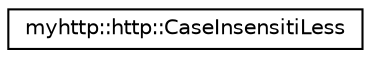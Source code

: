 digraph "Graphical Class Hierarchy"
{
 // LATEX_PDF_SIZE
  edge [fontname="Helvetica",fontsize="10",labelfontname="Helvetica",labelfontsize="10"];
  node [fontname="Helvetica",fontsize="10",shape=record];
  rankdir="LR";
  Node0 [label="myhttp::http::CaseInsensitiLess",height=0.2,width=0.4,color="black", fillcolor="white", style="filled",URL="$structmyhttp_1_1http_1_1CaseInsensitiLess.html",tooltip="忽略大小写比较仿函数"];
}
